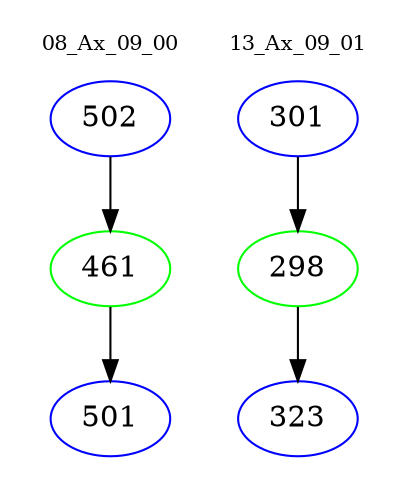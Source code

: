 digraph{
subgraph cluster_0 {
color = white
label = "08_Ax_09_00";
fontsize=10;
T0_502 [label="502", color="blue"]
T0_502 -> T0_461 [color="black"]
T0_461 [label="461", color="green"]
T0_461 -> T0_501 [color="black"]
T0_501 [label="501", color="blue"]
}
subgraph cluster_1 {
color = white
label = "13_Ax_09_01";
fontsize=10;
T1_301 [label="301", color="blue"]
T1_301 -> T1_298 [color="black"]
T1_298 [label="298", color="green"]
T1_298 -> T1_323 [color="black"]
T1_323 [label="323", color="blue"]
}
}
